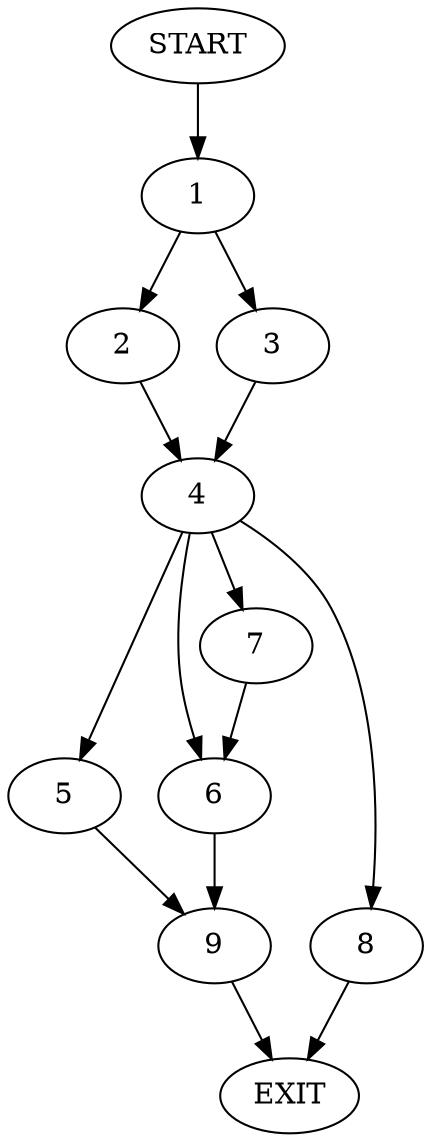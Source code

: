digraph {
0 [label="START"]
10 [label="EXIT"]
0 -> 1
1 -> 2
1 -> 3
2 -> 4
3 -> 4
4 -> 5
4 -> 6
4 -> 7
4 -> 8
7 -> 6
8 -> 10
6 -> 9
5 -> 9
9 -> 10
}

